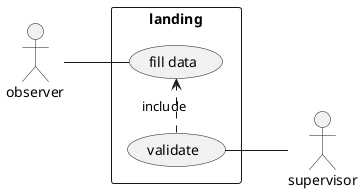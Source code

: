 @startuml
left to right direction
skinparam packageStyle rectangle

actor observer
actor supervisor

rectangle landing {
  observer -- (fill data)
  (validate) .> (fill data) : include
  (validate) -- supervisor
}
@enduml
